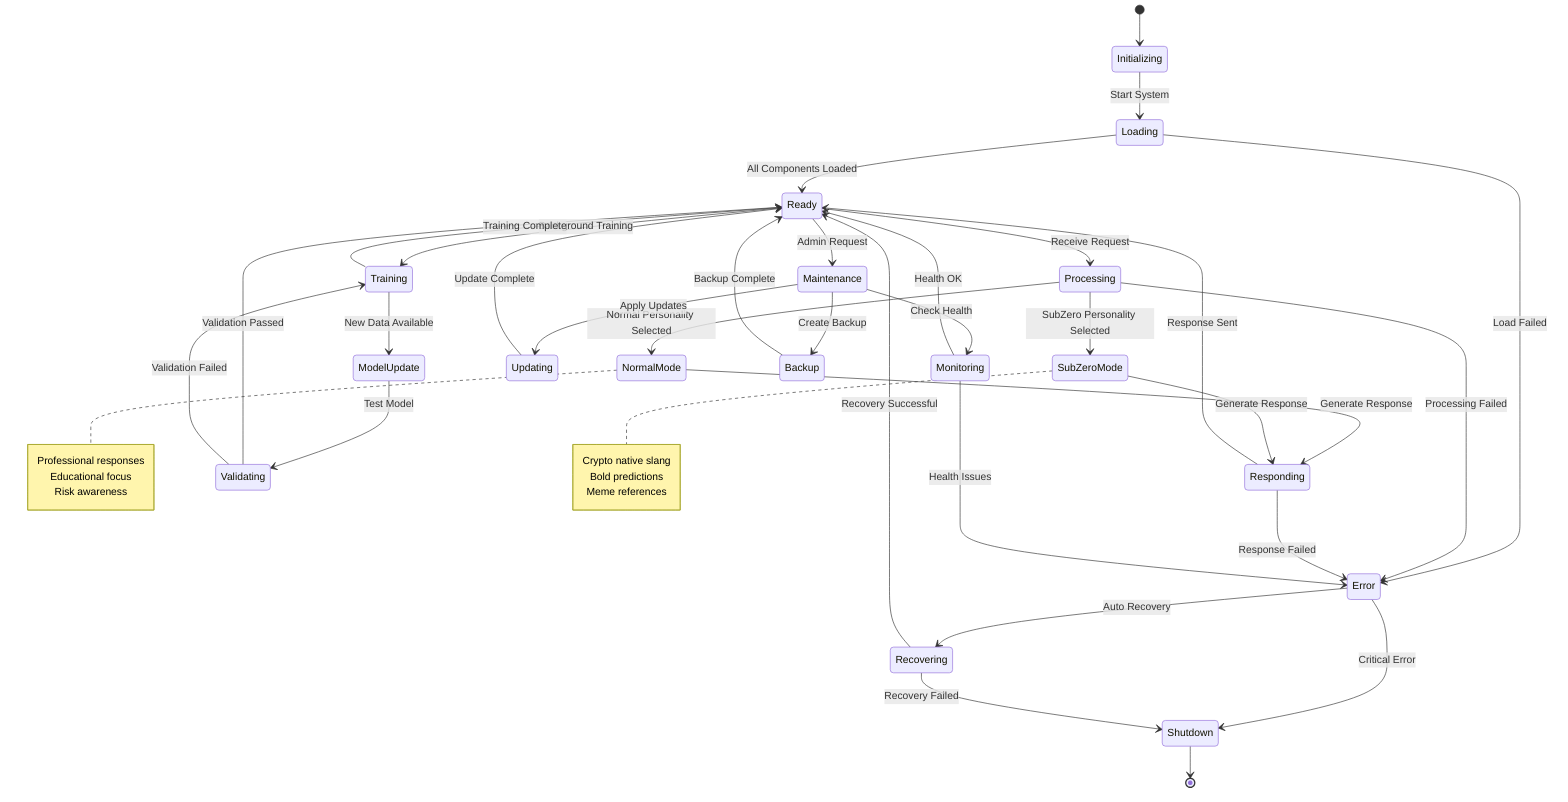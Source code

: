 stateDiagram-v2
    [*] --> Initializing
    
    Initializing --> Loading : Start System
    Loading --> Ready : All Components Loaded
    Loading --> Error : Load Failed
    
    Ready --> Processing : Receive Request
    Ready --> Training : Background Training
    Ready --> Maintenance : Admin Request
    
    Processing --> NormalMode : Normal Personality Selected
    Processing --> SubZeroMode : SubZero Personality Selected
    Processing --> Error : Processing Failed
    
    NormalMode --> Responding : Generate Response
    SubZeroMode --> Responding : Generate Response
    
    Responding --> Ready : Response Sent
    Responding --> Error : Response Failed
    
    Training --> ModelUpdate : New Data Available
    Training --> Ready : Training Complete
    
    ModelUpdate --> Validating : Test Model
    Validating --> Ready : Validation Passed
    Validating --> Training : Validation Failed
    
    Maintenance --> Updating : Apply Updates
    Maintenance --> Monitoring : Check Health
    Maintenance --> Backup : Create Backup
    
    Updating --> Ready : Update Complete
    Monitoring --> Ready : Health OK
    Monitoring --> Error : Health Issues
    Backup --> Ready : Backup Complete
    
    Error --> Recovering : Auto Recovery
    Error --> Shutdown : Critical Error
    
    Recovering --> Ready : Recovery Successful
    Recovering --> Shutdown : Recovery Failed
    
    Shutdown --> [*]

    note right of NormalMode
        Professional responses
        Educational focus
        Risk awareness
    end note

    note right of SubZeroMode
        Crypto native slang
        Bold predictions
        Meme references
    end note